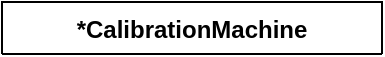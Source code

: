 <mxfile version="14.6.13" type="device"><diagram id="zRZwQGqphmND3NDzalRP" name="Page-1"><mxGraphModel dx="981" dy="594" grid="1" gridSize="10" guides="1" tooltips="1" connect="1" arrows="1" fold="1" page="1" pageScale="1" pageWidth="1920" pageHeight="1200" math="0" shadow="0"><root><mxCell id="0"/><mxCell id="1" parent="0"/><mxCell id="OXc2jP4aMd3vdetBrNOJ-1" value="*CalibrationMachine" style="swimlane;fontStyle=1;align=center;verticalAlign=top;childLayout=stackLayout;horizontal=1;startSize=26;horizontalStack=0;resizeParent=1;resizeParentMax=0;resizeLast=0;collapsible=1;marginBottom=0;" vertex="1" collapsed="1" parent="1"><mxGeometry x="865" y="250" width="190" height="26" as="geometry"><mxRectangle x="540" y="530" width="160" height="86" as="alternateBounds"/></mxGeometry></mxCell><mxCell id="OXc2jP4aMd3vdetBrNOJ-2" value="+ field: type" style="text;strokeColor=none;fillColor=none;align=left;verticalAlign=top;spacingLeft=4;spacingRight=4;overflow=hidden;rotatable=0;points=[[0,0.5],[1,0.5]];portConstraint=eastwest;" vertex="1" parent="OXc2jP4aMd3vdetBrNOJ-1"><mxGeometry y="26" width="190" height="26" as="geometry"/></mxCell><mxCell id="OXc2jP4aMd3vdetBrNOJ-3" value="" style="line;strokeWidth=1;fillColor=none;align=left;verticalAlign=middle;spacingTop=-1;spacingLeft=3;spacingRight=3;rotatable=0;labelPosition=right;points=[];portConstraint=eastwest;" vertex="1" parent="OXc2jP4aMd3vdetBrNOJ-1"><mxGeometry y="52" width="190" height="8" as="geometry"/></mxCell><mxCell id="OXc2jP4aMd3vdetBrNOJ-4" value="+ method(type): type" style="text;strokeColor=none;fillColor=none;align=left;verticalAlign=top;spacingLeft=4;spacingRight=4;overflow=hidden;rotatable=0;points=[[0,0.5],[1,0.5]];portConstraint=eastwest;" vertex="1" parent="OXc2jP4aMd3vdetBrNOJ-1"><mxGeometry y="60" width="190" height="26" as="geometry"/></mxCell></root></mxGraphModel></diagram></mxfile>